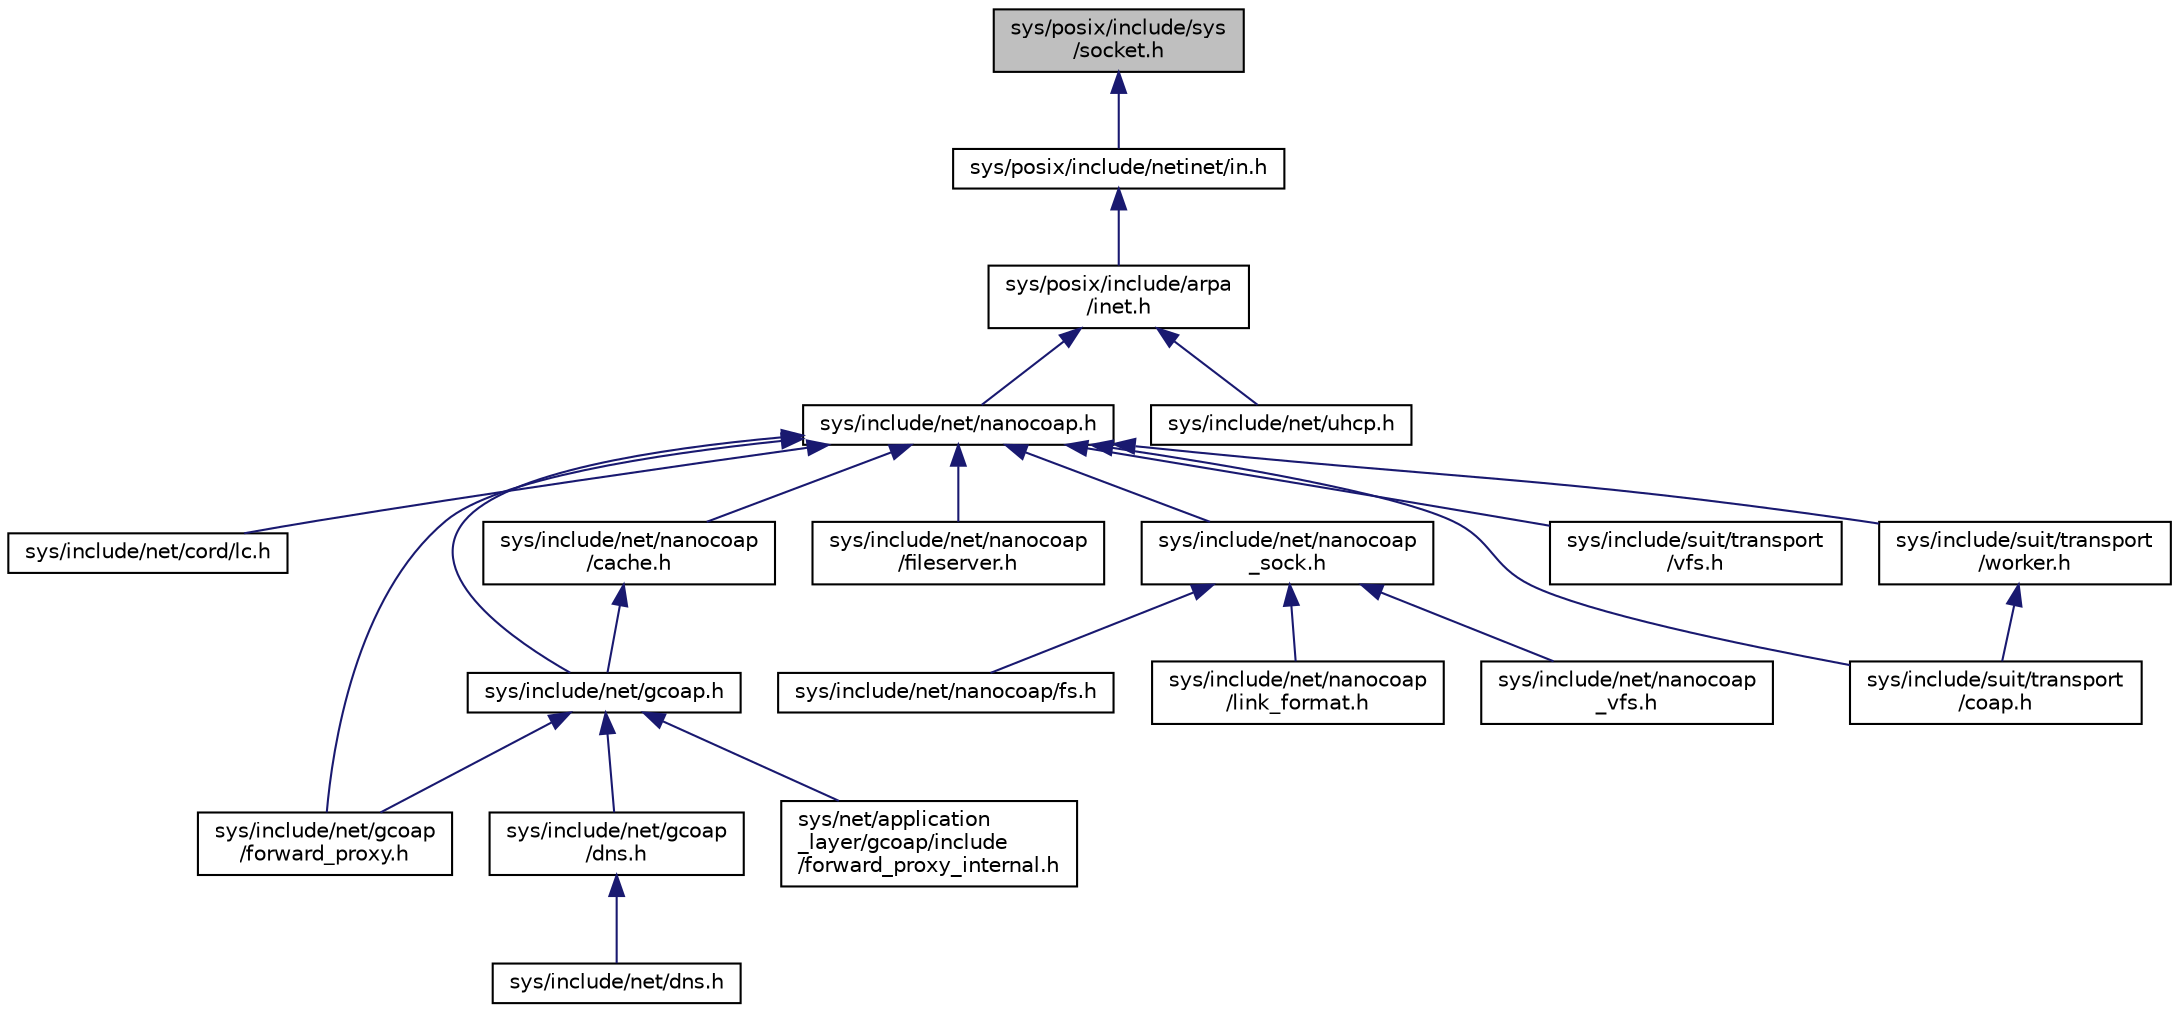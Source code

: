 digraph "sys/posix/include/sys/socket.h"
{
 // LATEX_PDF_SIZE
  edge [fontname="Helvetica",fontsize="10",labelfontname="Helvetica",labelfontsize="10"];
  node [fontname="Helvetica",fontsize="10",shape=record];
  Node1 [label="sys/posix/include/sys\l/socket.h",height=0.2,width=0.4,color="black", fillcolor="grey75", style="filled", fontcolor="black",tooltip="Main socket header."];
  Node1 -> Node2 [dir="back",color="midnightblue",fontsize="10",style="solid",fontname="Helvetica"];
  Node2 [label="sys/posix/include/netinet/in.h",height=0.2,width=0.4,color="black", fillcolor="white", style="filled",URL="$in_8h.html",tooltip="Main socket header."];
  Node2 -> Node3 [dir="back",color="midnightblue",fontsize="10",style="solid",fontname="Helvetica"];
  Node3 [label="sys/posix/include/arpa\l/inet.h",height=0.2,width=0.4,color="black", fillcolor="white", style="filled",URL="$inet_8h.html",tooltip="Definitions for internet operations."];
  Node3 -> Node4 [dir="back",color="midnightblue",fontsize="10",style="solid",fontname="Helvetica"];
  Node4 [label="sys/include/net/nanocoap.h",height=0.2,width=0.4,color="black", fillcolor="white", style="filled",URL="$nanocoap_8h.html",tooltip="nanocoap API"];
  Node4 -> Node5 [dir="back",color="midnightblue",fontsize="10",style="solid",fontname="Helvetica"];
  Node5 [label="sys/include/net/cord/lc.h",height=0.2,width=0.4,color="black", fillcolor="white", style="filled",URL="$lc_8h.html",tooltip="CoRE Resource Directory lookup interface."];
  Node4 -> Node6 [dir="back",color="midnightblue",fontsize="10",style="solid",fontname="Helvetica"];
  Node6 [label="sys/include/net/gcoap\l/forward_proxy.h",height=0.2,width=0.4,color="black", fillcolor="white", style="filled",URL="$forward__proxy_8h.html",tooltip="Definitions for the GCoAP forward proxy."];
  Node4 -> Node7 [dir="back",color="midnightblue",fontsize="10",style="solid",fontname="Helvetica"];
  Node7 [label="sys/include/net/gcoap.h",height=0.2,width=0.4,color="black", fillcolor="white", style="filled",URL="$gcoap_8h.html",tooltip="gcoap definition"];
  Node7 -> Node8 [dir="back",color="midnightblue",fontsize="10",style="solid",fontname="Helvetica"];
  Node8 [label="sys/include/net/gcoap\l/dns.h",height=0.2,width=0.4,color="black", fillcolor="white", style="filled",URL="$gcoap_2dns_8h.html",tooltip="gcoap_dns definitions"];
  Node8 -> Node9 [dir="back",color="midnightblue",fontsize="10",style="solid",fontname="Helvetica"];
  Node9 [label="sys/include/net/dns.h",height=0.2,width=0.4,color="black", fillcolor="white", style="filled",URL="$dns_8h.html",tooltip="Generic DNS values."];
  Node7 -> Node6 [dir="back",color="midnightblue",fontsize="10",style="solid",fontname="Helvetica"];
  Node7 -> Node10 [dir="back",color="midnightblue",fontsize="10",style="solid",fontname="Helvetica"];
  Node10 [label="sys/net/application\l_layer/gcoap/include\l/forward_proxy_internal.h",height=0.2,width=0.4,color="black", fillcolor="white", style="filled",URL="$forward__proxy__internal_8h.html",tooltip="Definitions for the GCoAP forward proxy internal communication."];
  Node4 -> Node11 [dir="back",color="midnightblue",fontsize="10",style="solid",fontname="Helvetica"];
  Node11 [label="sys/include/net/nanocoap\l/cache.h",height=0.2,width=0.4,color="black", fillcolor="white", style="filled",URL="$nanocoap_2cache_8h.html",tooltip="nanocoap-cache API"];
  Node11 -> Node7 [dir="back",color="midnightblue",fontsize="10",style="solid",fontname="Helvetica"];
  Node4 -> Node12 [dir="back",color="midnightblue",fontsize="10",style="solid",fontname="Helvetica"];
  Node12 [label="sys/include/net/nanocoap\l/fileserver.h",height=0.2,width=0.4,color="black", fillcolor="white", style="filled",URL="$fileserver_8h.html",tooltip="Resource handler for the CoAP file system server."];
  Node4 -> Node13 [dir="back",color="midnightblue",fontsize="10",style="solid",fontname="Helvetica"];
  Node13 [label="sys/include/net/nanocoap\l_sock.h",height=0.2,width=0.4,color="black", fillcolor="white", style="filled",URL="$nanocoap__sock_8h.html",tooltip="nanocoap high-level API"];
  Node13 -> Node14 [dir="back",color="midnightblue",fontsize="10",style="solid",fontname="Helvetica"];
  Node14 [label="sys/include/net/nanocoap/fs.h",height=0.2,width=0.4,color="black", fillcolor="white", style="filled",URL="$fs_8h.html",tooltip="nanoCoAP virtual file system"];
  Node13 -> Node15 [dir="back",color="midnightblue",fontsize="10",style="solid",fontname="Helvetica"];
  Node15 [label="sys/include/net/nanocoap\l/link_format.h",height=0.2,width=0.4,color="black", fillcolor="white", style="filled",URL="$link__format_8h.html",tooltip="NanoCoAP Link Format helper functions."];
  Node13 -> Node16 [dir="back",color="midnightblue",fontsize="10",style="solid",fontname="Helvetica"];
  Node16 [label="sys/include/net/nanocoap\l_vfs.h",height=0.2,width=0.4,color="black", fillcolor="white", style="filled",URL="$nanocoap__vfs_8h.html",tooltip="VFS NanoCoAP helper functions."];
  Node4 -> Node17 [dir="back",color="midnightblue",fontsize="10",style="solid",fontname="Helvetica"];
  Node17 [label="sys/include/suit/transport\l/coap.h",height=0.2,width=0.4,color="black", fillcolor="white", style="filled",URL="$suit_2transport_2coap_8h_source.html",tooltip=" "];
  Node4 -> Node18 [dir="back",color="midnightblue",fontsize="10",style="solid",fontname="Helvetica"];
  Node18 [label="sys/include/suit/transport\l/vfs.h",height=0.2,width=0.4,color="black", fillcolor="white", style="filled",URL="$suit_2transport_2vfs_8h_source.html",tooltip=" "];
  Node4 -> Node19 [dir="back",color="midnightblue",fontsize="10",style="solid",fontname="Helvetica"];
  Node19 [label="sys/include/suit/transport\l/worker.h",height=0.2,width=0.4,color="black", fillcolor="white", style="filled",URL="$worker_8h_source.html",tooltip=" "];
  Node19 -> Node17 [dir="back",color="midnightblue",fontsize="10",style="solid",fontname="Helvetica"];
  Node3 -> Node20 [dir="back",color="midnightblue",fontsize="10",style="solid",fontname="Helvetica"];
  Node20 [label="sys/include/net/uhcp.h",height=0.2,width=0.4,color="black", fillcolor="white", style="filled",URL="$uhcp_8h.html",tooltip="UHCP header."];
}
